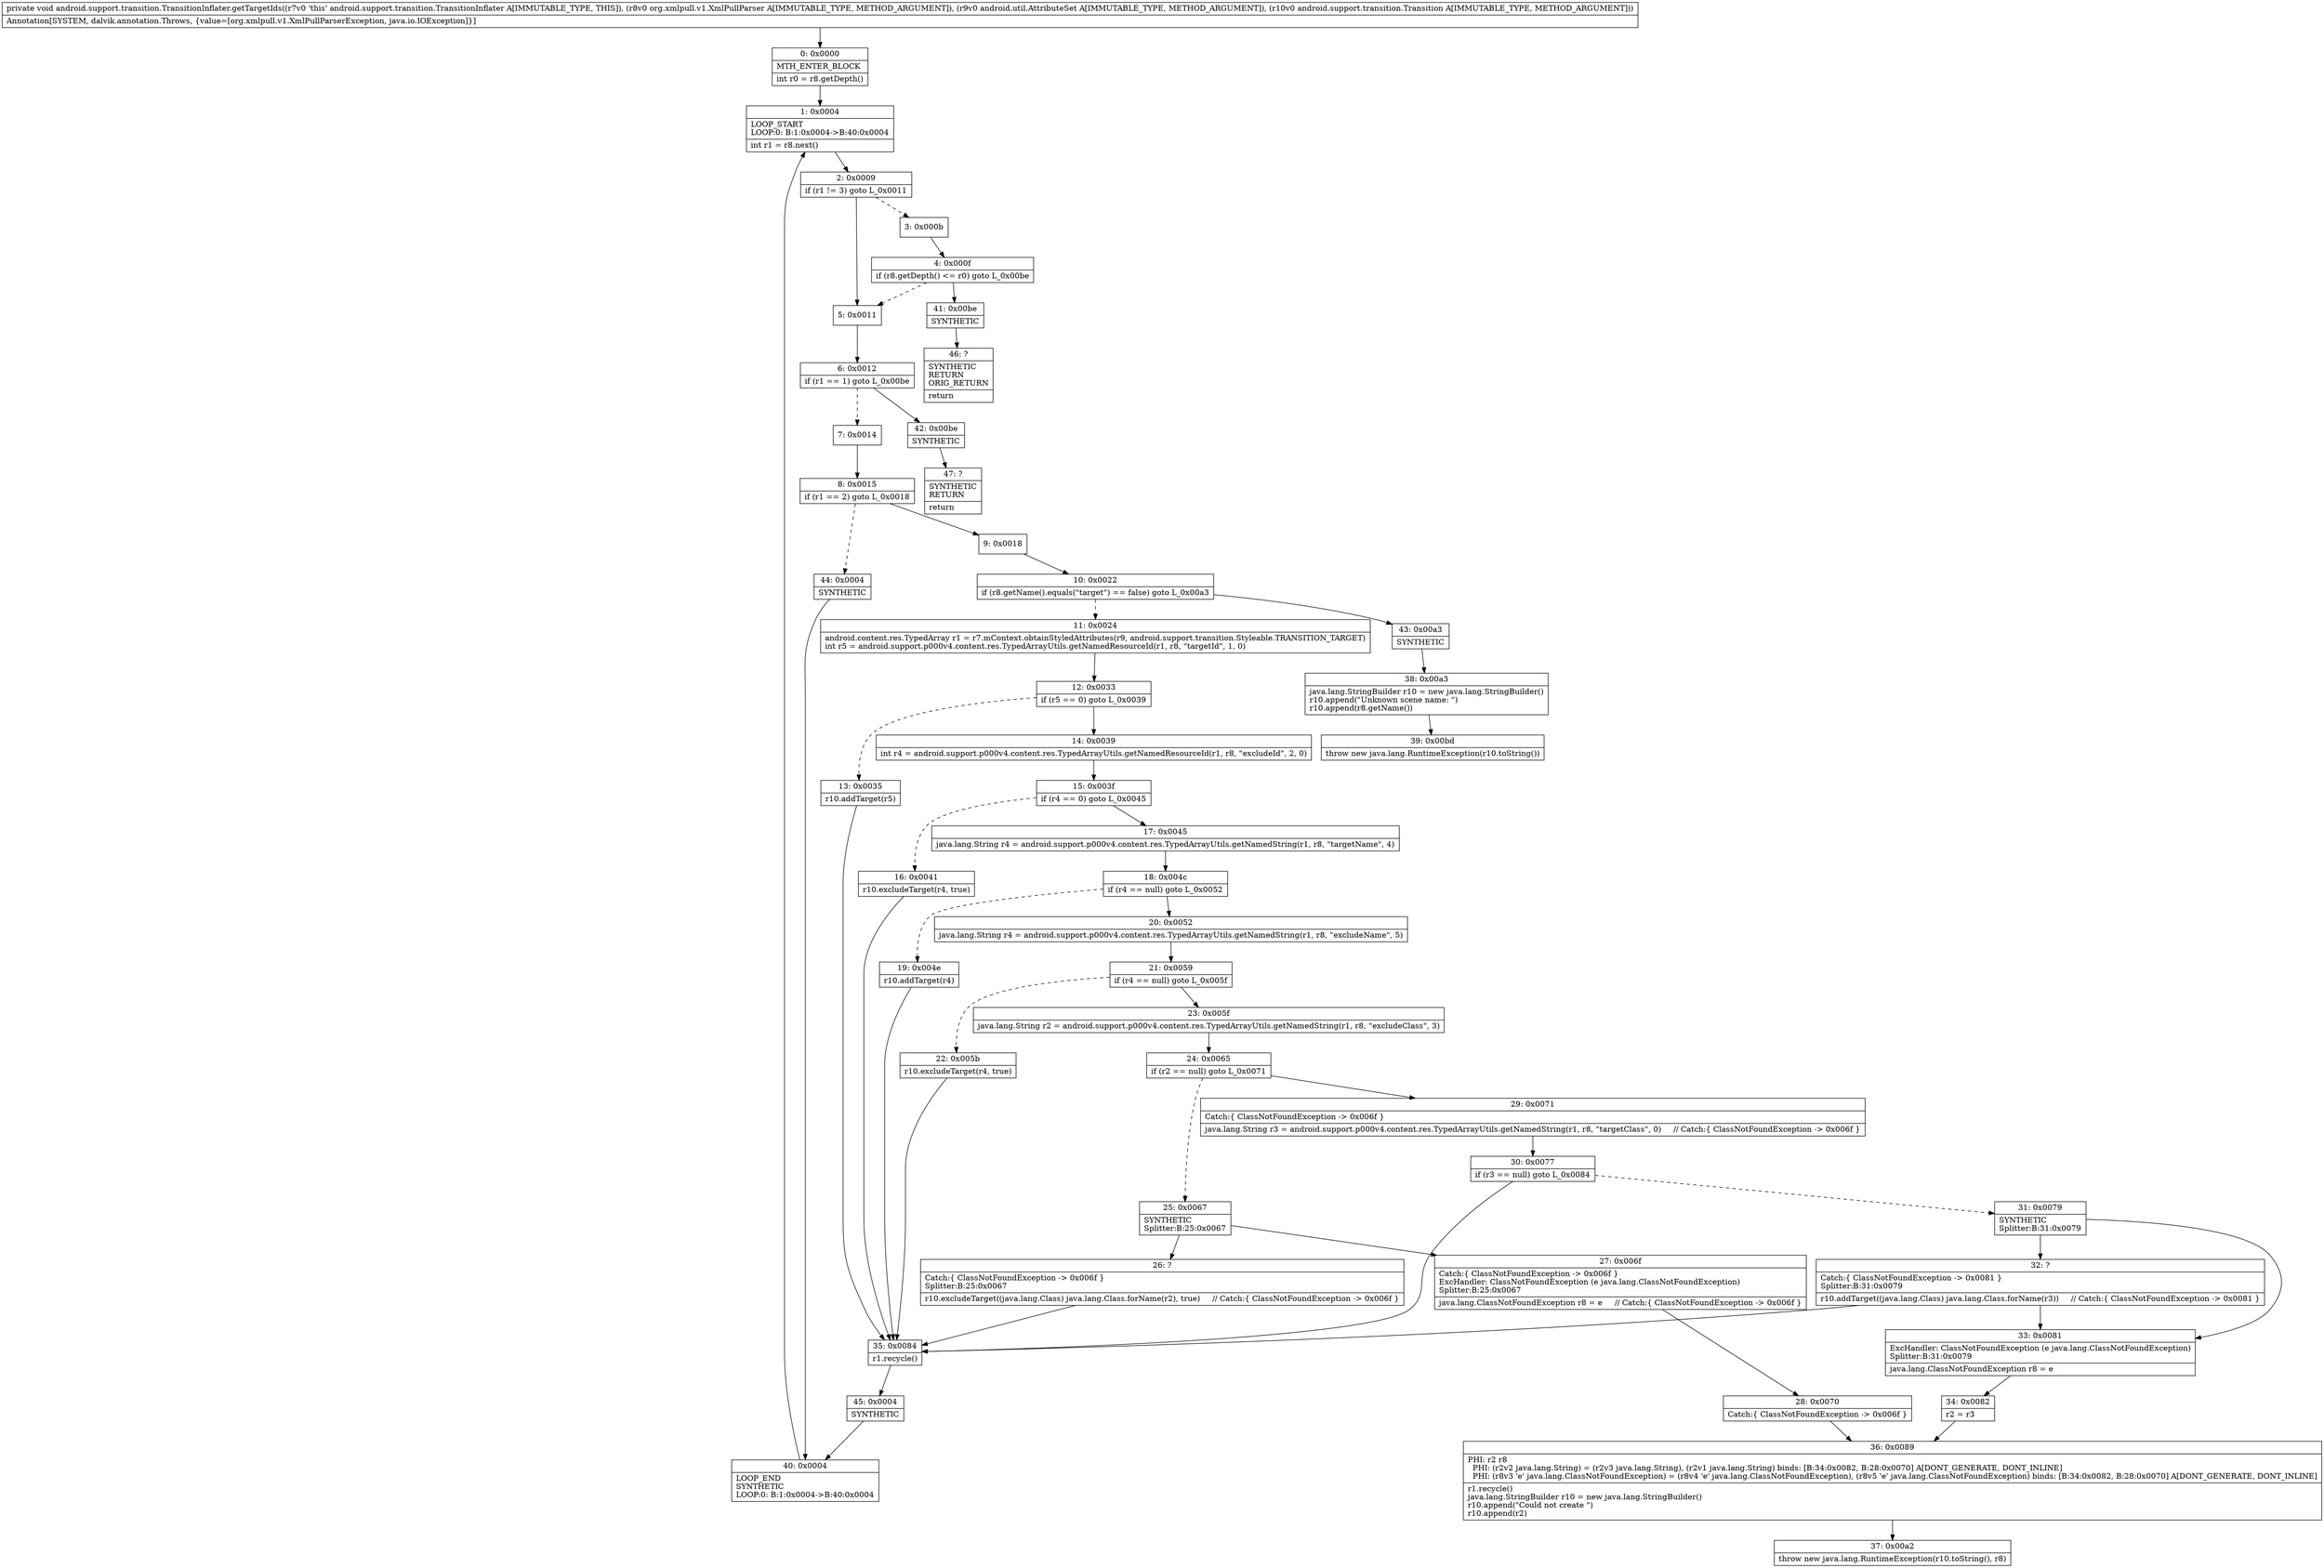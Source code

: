 digraph "CFG forandroid.support.transition.TransitionInflater.getTargetIds(Lorg\/xmlpull\/v1\/XmlPullParser;Landroid\/util\/AttributeSet;Landroid\/support\/transition\/Transition;)V" {
Node_0 [shape=record,label="{0\:\ 0x0000|MTH_ENTER_BLOCK\l|int r0 = r8.getDepth()\l}"];
Node_1 [shape=record,label="{1\:\ 0x0004|LOOP_START\lLOOP:0: B:1:0x0004\-\>B:40:0x0004\l|int r1 = r8.next()\l}"];
Node_2 [shape=record,label="{2\:\ 0x0009|if (r1 != 3) goto L_0x0011\l}"];
Node_3 [shape=record,label="{3\:\ 0x000b}"];
Node_4 [shape=record,label="{4\:\ 0x000f|if (r8.getDepth() \<= r0) goto L_0x00be\l}"];
Node_5 [shape=record,label="{5\:\ 0x0011}"];
Node_6 [shape=record,label="{6\:\ 0x0012|if (r1 == 1) goto L_0x00be\l}"];
Node_7 [shape=record,label="{7\:\ 0x0014}"];
Node_8 [shape=record,label="{8\:\ 0x0015|if (r1 == 2) goto L_0x0018\l}"];
Node_9 [shape=record,label="{9\:\ 0x0018}"];
Node_10 [shape=record,label="{10\:\ 0x0022|if (r8.getName().equals(\"target\") == false) goto L_0x00a3\l}"];
Node_11 [shape=record,label="{11\:\ 0x0024|android.content.res.TypedArray r1 = r7.mContext.obtainStyledAttributes(r9, android.support.transition.Styleable.TRANSITION_TARGET)\lint r5 = android.support.p000v4.content.res.TypedArrayUtils.getNamedResourceId(r1, r8, \"targetId\", 1, 0)\l}"];
Node_12 [shape=record,label="{12\:\ 0x0033|if (r5 == 0) goto L_0x0039\l}"];
Node_13 [shape=record,label="{13\:\ 0x0035|r10.addTarget(r5)\l}"];
Node_14 [shape=record,label="{14\:\ 0x0039|int r4 = android.support.p000v4.content.res.TypedArrayUtils.getNamedResourceId(r1, r8, \"excludeId\", 2, 0)\l}"];
Node_15 [shape=record,label="{15\:\ 0x003f|if (r4 == 0) goto L_0x0045\l}"];
Node_16 [shape=record,label="{16\:\ 0x0041|r10.excludeTarget(r4, true)\l}"];
Node_17 [shape=record,label="{17\:\ 0x0045|java.lang.String r4 = android.support.p000v4.content.res.TypedArrayUtils.getNamedString(r1, r8, \"targetName\", 4)\l}"];
Node_18 [shape=record,label="{18\:\ 0x004c|if (r4 == null) goto L_0x0052\l}"];
Node_19 [shape=record,label="{19\:\ 0x004e|r10.addTarget(r4)\l}"];
Node_20 [shape=record,label="{20\:\ 0x0052|java.lang.String r4 = android.support.p000v4.content.res.TypedArrayUtils.getNamedString(r1, r8, \"excludeName\", 5)\l}"];
Node_21 [shape=record,label="{21\:\ 0x0059|if (r4 == null) goto L_0x005f\l}"];
Node_22 [shape=record,label="{22\:\ 0x005b|r10.excludeTarget(r4, true)\l}"];
Node_23 [shape=record,label="{23\:\ 0x005f|java.lang.String r2 = android.support.p000v4.content.res.TypedArrayUtils.getNamedString(r1, r8, \"excludeClass\", 3)\l}"];
Node_24 [shape=record,label="{24\:\ 0x0065|if (r2 == null) goto L_0x0071\l}"];
Node_25 [shape=record,label="{25\:\ 0x0067|SYNTHETIC\lSplitter:B:25:0x0067\l}"];
Node_26 [shape=record,label="{26\:\ ?|Catch:\{ ClassNotFoundException \-\> 0x006f \}\lSplitter:B:25:0x0067\l|r10.excludeTarget((java.lang.Class) java.lang.Class.forName(r2), true)     \/\/ Catch:\{ ClassNotFoundException \-\> 0x006f \}\l}"];
Node_27 [shape=record,label="{27\:\ 0x006f|Catch:\{ ClassNotFoundException \-\> 0x006f \}\lExcHandler: ClassNotFoundException (e java.lang.ClassNotFoundException)\lSplitter:B:25:0x0067\l|java.lang.ClassNotFoundException r8 = e     \/\/ Catch:\{ ClassNotFoundException \-\> 0x006f \}\l}"];
Node_28 [shape=record,label="{28\:\ 0x0070|Catch:\{ ClassNotFoundException \-\> 0x006f \}\l}"];
Node_29 [shape=record,label="{29\:\ 0x0071|Catch:\{ ClassNotFoundException \-\> 0x006f \}\l|java.lang.String r3 = android.support.p000v4.content.res.TypedArrayUtils.getNamedString(r1, r8, \"targetClass\", 0)     \/\/ Catch:\{ ClassNotFoundException \-\> 0x006f \}\l}"];
Node_30 [shape=record,label="{30\:\ 0x0077|if (r3 == null) goto L_0x0084\l}"];
Node_31 [shape=record,label="{31\:\ 0x0079|SYNTHETIC\lSplitter:B:31:0x0079\l}"];
Node_32 [shape=record,label="{32\:\ ?|Catch:\{ ClassNotFoundException \-\> 0x0081 \}\lSplitter:B:31:0x0079\l|r10.addTarget((java.lang.Class) java.lang.Class.forName(r3))     \/\/ Catch:\{ ClassNotFoundException \-\> 0x0081 \}\l}"];
Node_33 [shape=record,label="{33\:\ 0x0081|ExcHandler: ClassNotFoundException (e java.lang.ClassNotFoundException)\lSplitter:B:31:0x0079\l|java.lang.ClassNotFoundException r8 = e\l}"];
Node_34 [shape=record,label="{34\:\ 0x0082|r2 = r3\l}"];
Node_35 [shape=record,label="{35\:\ 0x0084|r1.recycle()\l}"];
Node_36 [shape=record,label="{36\:\ 0x0089|PHI: r2 r8 \l  PHI: (r2v2 java.lang.String) = (r2v3 java.lang.String), (r2v1 java.lang.String) binds: [B:34:0x0082, B:28:0x0070] A[DONT_GENERATE, DONT_INLINE]\l  PHI: (r8v3 'e' java.lang.ClassNotFoundException) = (r8v4 'e' java.lang.ClassNotFoundException), (r8v5 'e' java.lang.ClassNotFoundException) binds: [B:34:0x0082, B:28:0x0070] A[DONT_GENERATE, DONT_INLINE]\l|r1.recycle()\ljava.lang.StringBuilder r10 = new java.lang.StringBuilder()\lr10.append(\"Could not create \")\lr10.append(r2)\l}"];
Node_37 [shape=record,label="{37\:\ 0x00a2|throw new java.lang.RuntimeException(r10.toString(), r8)\l}"];
Node_38 [shape=record,label="{38\:\ 0x00a3|java.lang.StringBuilder r10 = new java.lang.StringBuilder()\lr10.append(\"Unknown scene name: \")\lr10.append(r8.getName())\l}"];
Node_39 [shape=record,label="{39\:\ 0x00bd|throw new java.lang.RuntimeException(r10.toString())\l}"];
Node_40 [shape=record,label="{40\:\ 0x0004|LOOP_END\lSYNTHETIC\lLOOP:0: B:1:0x0004\-\>B:40:0x0004\l}"];
Node_41 [shape=record,label="{41\:\ 0x00be|SYNTHETIC\l}"];
Node_42 [shape=record,label="{42\:\ 0x00be|SYNTHETIC\l}"];
Node_43 [shape=record,label="{43\:\ 0x00a3|SYNTHETIC\l}"];
Node_44 [shape=record,label="{44\:\ 0x0004|SYNTHETIC\l}"];
Node_45 [shape=record,label="{45\:\ 0x0004|SYNTHETIC\l}"];
Node_46 [shape=record,label="{46\:\ ?|SYNTHETIC\lRETURN\lORIG_RETURN\l|return\l}"];
Node_47 [shape=record,label="{47\:\ ?|SYNTHETIC\lRETURN\l|return\l}"];
MethodNode[shape=record,label="{private void android.support.transition.TransitionInflater.getTargetIds((r7v0 'this' android.support.transition.TransitionInflater A[IMMUTABLE_TYPE, THIS]), (r8v0 org.xmlpull.v1.XmlPullParser A[IMMUTABLE_TYPE, METHOD_ARGUMENT]), (r9v0 android.util.AttributeSet A[IMMUTABLE_TYPE, METHOD_ARGUMENT]), (r10v0 android.support.transition.Transition A[IMMUTABLE_TYPE, METHOD_ARGUMENT]))  | Annotation[SYSTEM, dalvik.annotation.Throws, \{value=[org.xmlpull.v1.XmlPullParserException, java.io.IOException]\}]\l}"];
MethodNode -> Node_0;
Node_0 -> Node_1;
Node_1 -> Node_2;
Node_2 -> Node_3[style=dashed];
Node_2 -> Node_5;
Node_3 -> Node_4;
Node_4 -> Node_5[style=dashed];
Node_4 -> Node_41;
Node_5 -> Node_6;
Node_6 -> Node_7[style=dashed];
Node_6 -> Node_42;
Node_7 -> Node_8;
Node_8 -> Node_9;
Node_8 -> Node_44[style=dashed];
Node_9 -> Node_10;
Node_10 -> Node_11[style=dashed];
Node_10 -> Node_43;
Node_11 -> Node_12;
Node_12 -> Node_13[style=dashed];
Node_12 -> Node_14;
Node_13 -> Node_35;
Node_14 -> Node_15;
Node_15 -> Node_16[style=dashed];
Node_15 -> Node_17;
Node_16 -> Node_35;
Node_17 -> Node_18;
Node_18 -> Node_19[style=dashed];
Node_18 -> Node_20;
Node_19 -> Node_35;
Node_20 -> Node_21;
Node_21 -> Node_22[style=dashed];
Node_21 -> Node_23;
Node_22 -> Node_35;
Node_23 -> Node_24;
Node_24 -> Node_25[style=dashed];
Node_24 -> Node_29;
Node_25 -> Node_26;
Node_25 -> Node_27;
Node_26 -> Node_35;
Node_27 -> Node_28;
Node_28 -> Node_36;
Node_29 -> Node_30;
Node_30 -> Node_31[style=dashed];
Node_30 -> Node_35;
Node_31 -> Node_32;
Node_31 -> Node_33;
Node_32 -> Node_33;
Node_32 -> Node_35;
Node_33 -> Node_34;
Node_34 -> Node_36;
Node_35 -> Node_45;
Node_36 -> Node_37;
Node_38 -> Node_39;
Node_40 -> Node_1;
Node_41 -> Node_46;
Node_42 -> Node_47;
Node_43 -> Node_38;
Node_44 -> Node_40;
Node_45 -> Node_40;
}

